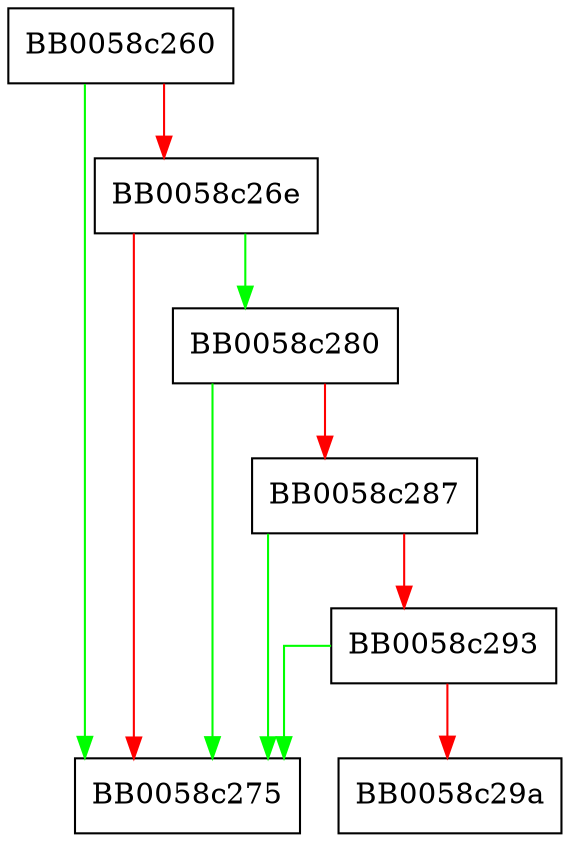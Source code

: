 digraph EC_GROUP_get_basis_type {
  node [shape="box"];
  graph [splines=ortho];
  BB0058c260 -> BB0058c275 [color="green"];
  BB0058c260 -> BB0058c26e [color="red"];
  BB0058c26e -> BB0058c280 [color="green"];
  BB0058c26e -> BB0058c275 [color="red"];
  BB0058c280 -> BB0058c275 [color="green"];
  BB0058c280 -> BB0058c287 [color="red"];
  BB0058c287 -> BB0058c275 [color="green"];
  BB0058c287 -> BB0058c293 [color="red"];
  BB0058c293 -> BB0058c275 [color="green"];
  BB0058c293 -> BB0058c29a [color="red"];
}